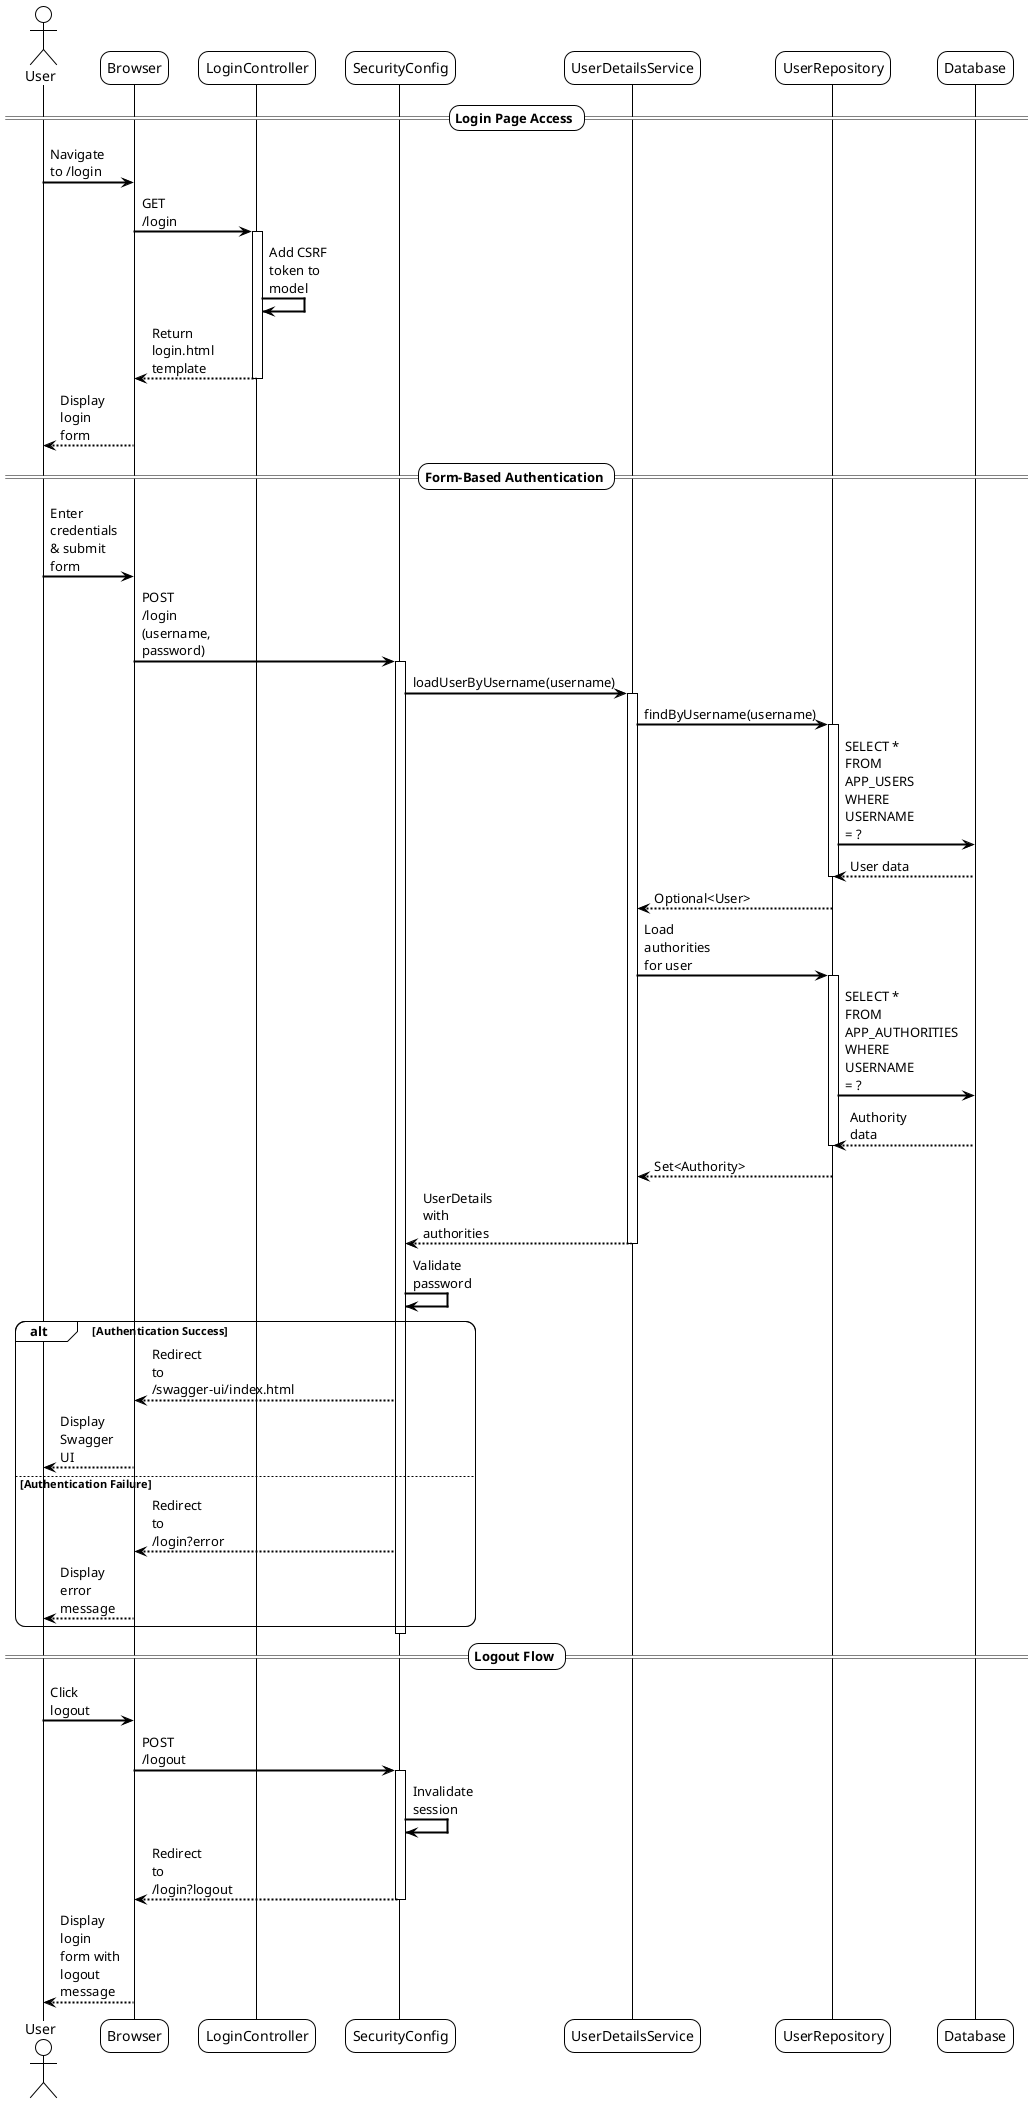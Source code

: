 @startuml Employee Management System - Login Flow Sequence Diagram

!theme plain
skinparam sequenceArrowThickness 2
skinparam roundcorner 20
skinparam maxmessagesize 60

actor "User" as U
participant "Browser" as B
participant "LoginController" as LC
participant "SecurityConfig" as SC
participant "UserDetailsService" as UDS
participant "UserRepository" as UR
participant "Database" as DB

== Login Page Access ==
U -> B: Navigate to /login
B -> LC: GET /login
activate LC
LC -> LC: Add CSRF token to model
LC --> B: Return login.html template
deactivate LC
B --> U: Display login form

== Form-Based Authentication ==
U -> B: Enter credentials & submit form
B -> SC: POST /login (username, password)
activate SC
SC -> UDS: loadUserByUsername(username)
activate UDS
UDS -> UR: findByUsername(username)
activate UR
UR -> DB: SELECT * FROM APP_USERS WHERE USERNAME = ?
DB --> UR: User data
deactivate UR
UR --> UDS: Optional<User>
UDS -> UR: Load authorities for user
activate UR
UR -> DB: SELECT * FROM APP_AUTHORITIES WHERE USERNAME = ?
DB --> UR: Authority data
deactivate UR
UR --> UDS: Set<Authority>
UDS --> SC: UserDetails with authorities
deactivate UDS
SC -> SC: Validate password
alt Authentication Success
    SC --> B: Redirect to /swagger-ui/index.html
    B --> U: Display Swagger UI
else Authentication Failure
    SC --> B: Redirect to /login?error
    B --> U: Display error message
end
deactivate SC

== Logout Flow ==
U -> B: Click logout
B -> SC: POST /logout
activate SC
SC -> SC: Invalidate session
SC --> B: Redirect to /login?logout
deactivate SC
B --> U: Display login form with logout message

@enduml
